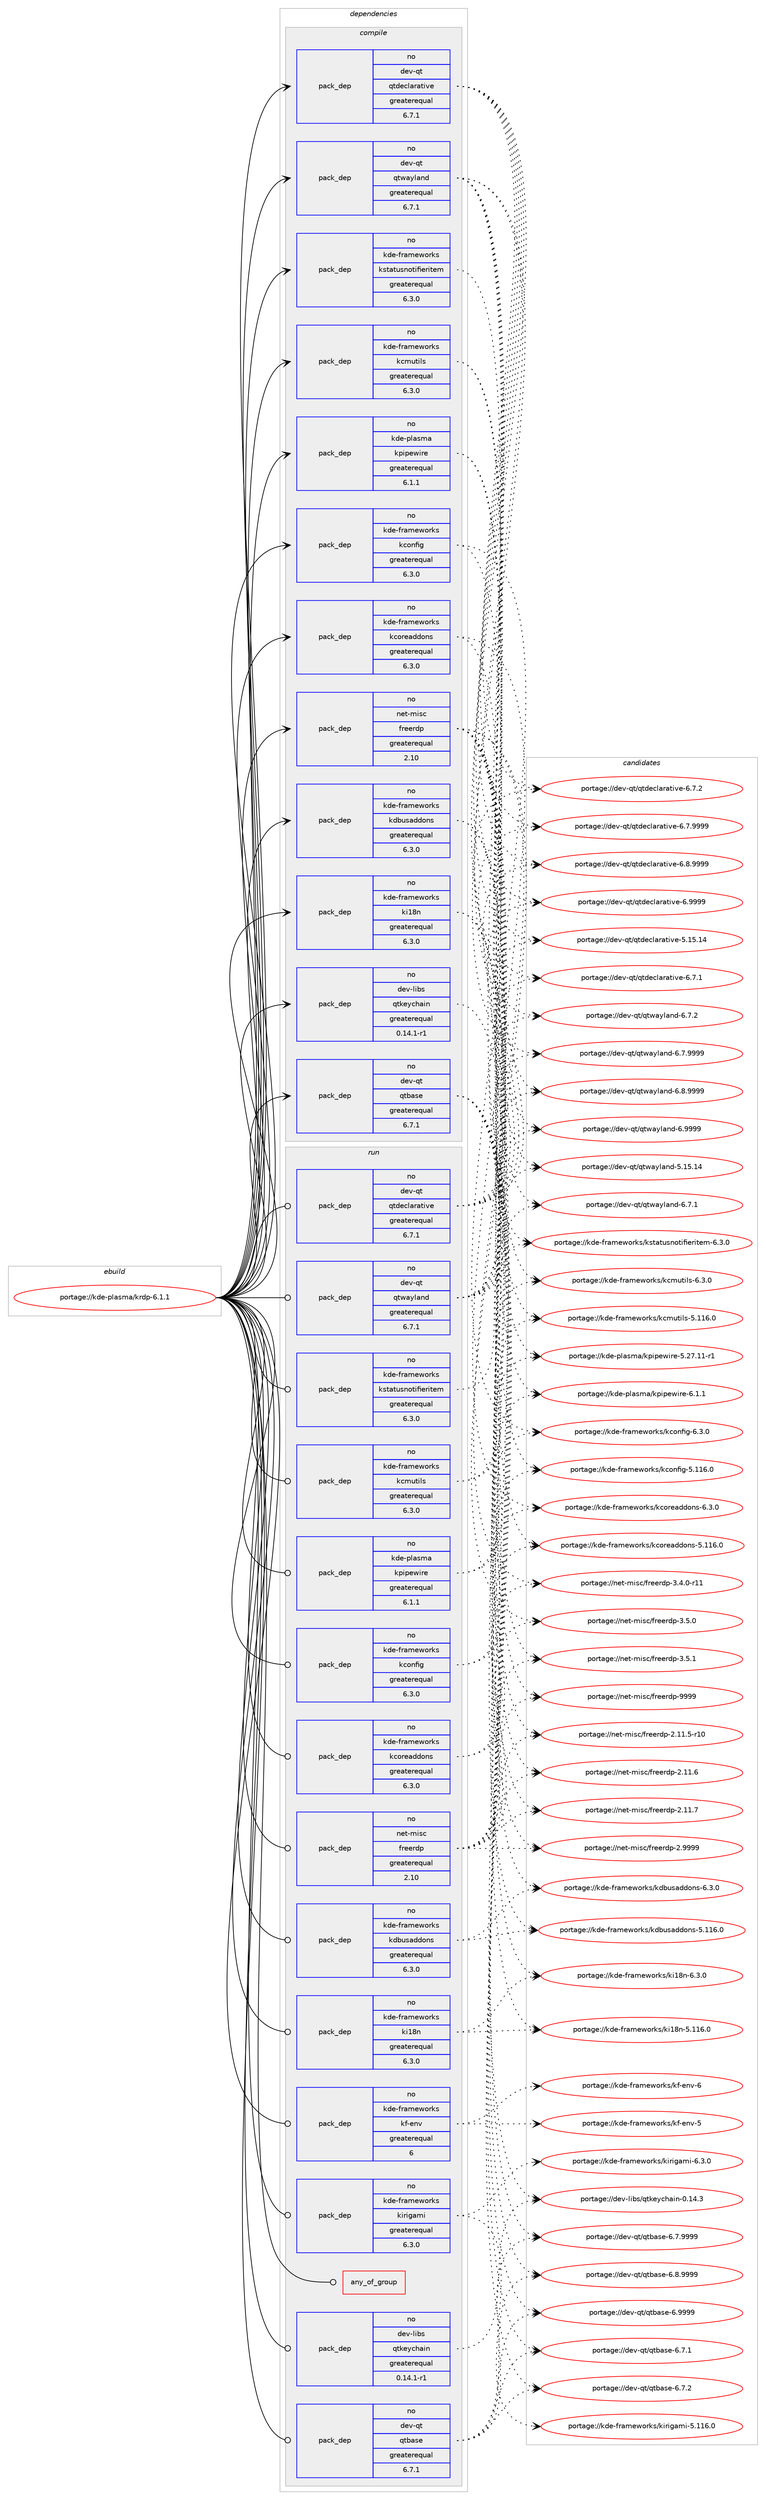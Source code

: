 digraph prolog {

# *************
# Graph options
# *************

newrank=true;
concentrate=true;
compound=true;
graph [rankdir=LR,fontname=Helvetica,fontsize=10,ranksep=1.5];#, ranksep=2.5, nodesep=0.2];
edge  [arrowhead=vee];
node  [fontname=Helvetica,fontsize=10];

# **********
# The ebuild
# **********

subgraph cluster_leftcol {
color=gray;
rank=same;
label=<<i>ebuild</i>>;
id [label="portage://kde-plasma/krdp-6.1.1", color=red, width=4, href="../kde-plasma/krdp-6.1.1.svg"];
}

# ****************
# The dependencies
# ****************

subgraph cluster_midcol {
color=gray;
label=<<i>dependencies</i>>;
subgraph cluster_compile {
fillcolor="#eeeeee";
style=filled;
label=<<i>compile</i>>;
# *** BEGIN UNKNOWN DEPENDENCY TYPE (TODO) ***
# id -> package_dependency(portage://kde-plasma/krdp-6.1.1,install,no,dev-libs,plasma-wayland-protocols,none,[,,],[],[])
# *** END UNKNOWN DEPENDENCY TYPE (TODO) ***

subgraph pack71399 {
dependency140412 [label=<<TABLE BORDER="0" CELLBORDER="1" CELLSPACING="0" CELLPADDING="4" WIDTH="220"><TR><TD ROWSPAN="6" CELLPADDING="30">pack_dep</TD></TR><TR><TD WIDTH="110">no</TD></TR><TR><TD>dev-libs</TD></TR><TR><TD>qtkeychain</TD></TR><TR><TD>greaterequal</TD></TR><TR><TD>0.14.1-r1</TD></TR></TABLE>>, shape=none, color=blue];
}
id:e -> dependency140412:w [weight=20,style="solid",arrowhead="vee"];
subgraph pack71400 {
dependency140413 [label=<<TABLE BORDER="0" CELLBORDER="1" CELLSPACING="0" CELLPADDING="4" WIDTH="220"><TR><TD ROWSPAN="6" CELLPADDING="30">pack_dep</TD></TR><TR><TD WIDTH="110">no</TD></TR><TR><TD>dev-qt</TD></TR><TR><TD>qtbase</TD></TR><TR><TD>greaterequal</TD></TR><TR><TD>6.7.1</TD></TR></TABLE>>, shape=none, color=blue];
}
id:e -> dependency140413:w [weight=20,style="solid",arrowhead="vee"];
# *** BEGIN UNKNOWN DEPENDENCY TYPE (TODO) ***
# id -> package_dependency(portage://kde-plasma/krdp-6.1.1,install,no,dev-qt,qtbase,none,[,,],[slot(6)],[])
# *** END UNKNOWN DEPENDENCY TYPE (TODO) ***

subgraph pack71401 {
dependency140414 [label=<<TABLE BORDER="0" CELLBORDER="1" CELLSPACING="0" CELLPADDING="4" WIDTH="220"><TR><TD ROWSPAN="6" CELLPADDING="30">pack_dep</TD></TR><TR><TD WIDTH="110">no</TD></TR><TR><TD>dev-qt</TD></TR><TR><TD>qtdeclarative</TD></TR><TR><TD>greaterequal</TD></TR><TR><TD>6.7.1</TD></TR></TABLE>>, shape=none, color=blue];
}
id:e -> dependency140414:w [weight=20,style="solid",arrowhead="vee"];
subgraph pack71402 {
dependency140415 [label=<<TABLE BORDER="0" CELLBORDER="1" CELLSPACING="0" CELLPADDING="4" WIDTH="220"><TR><TD ROWSPAN="6" CELLPADDING="30">pack_dep</TD></TR><TR><TD WIDTH="110">no</TD></TR><TR><TD>dev-qt</TD></TR><TR><TD>qtwayland</TD></TR><TR><TD>greaterequal</TD></TR><TR><TD>6.7.1</TD></TR></TABLE>>, shape=none, color=blue];
}
id:e -> dependency140415:w [weight=20,style="solid",arrowhead="vee"];
subgraph pack71403 {
dependency140416 [label=<<TABLE BORDER="0" CELLBORDER="1" CELLSPACING="0" CELLPADDING="4" WIDTH="220"><TR><TD ROWSPAN="6" CELLPADDING="30">pack_dep</TD></TR><TR><TD WIDTH="110">no</TD></TR><TR><TD>kde-frameworks</TD></TR><TR><TD>kcmutils</TD></TR><TR><TD>greaterequal</TD></TR><TR><TD>6.3.0</TD></TR></TABLE>>, shape=none, color=blue];
}
id:e -> dependency140416:w [weight=20,style="solid",arrowhead="vee"];
subgraph pack71404 {
dependency140417 [label=<<TABLE BORDER="0" CELLBORDER="1" CELLSPACING="0" CELLPADDING="4" WIDTH="220"><TR><TD ROWSPAN="6" CELLPADDING="30">pack_dep</TD></TR><TR><TD WIDTH="110">no</TD></TR><TR><TD>kde-frameworks</TD></TR><TR><TD>kconfig</TD></TR><TR><TD>greaterequal</TD></TR><TR><TD>6.3.0</TD></TR></TABLE>>, shape=none, color=blue];
}
id:e -> dependency140417:w [weight=20,style="solid",arrowhead="vee"];
subgraph pack71405 {
dependency140418 [label=<<TABLE BORDER="0" CELLBORDER="1" CELLSPACING="0" CELLPADDING="4" WIDTH="220"><TR><TD ROWSPAN="6" CELLPADDING="30">pack_dep</TD></TR><TR><TD WIDTH="110">no</TD></TR><TR><TD>kde-frameworks</TD></TR><TR><TD>kcoreaddons</TD></TR><TR><TD>greaterequal</TD></TR><TR><TD>6.3.0</TD></TR></TABLE>>, shape=none, color=blue];
}
id:e -> dependency140418:w [weight=20,style="solid",arrowhead="vee"];
subgraph pack71406 {
dependency140419 [label=<<TABLE BORDER="0" CELLBORDER="1" CELLSPACING="0" CELLPADDING="4" WIDTH="220"><TR><TD ROWSPAN="6" CELLPADDING="30">pack_dep</TD></TR><TR><TD WIDTH="110">no</TD></TR><TR><TD>kde-frameworks</TD></TR><TR><TD>kdbusaddons</TD></TR><TR><TD>greaterequal</TD></TR><TR><TD>6.3.0</TD></TR></TABLE>>, shape=none, color=blue];
}
id:e -> dependency140419:w [weight=20,style="solid",arrowhead="vee"];
subgraph pack71407 {
dependency140420 [label=<<TABLE BORDER="0" CELLBORDER="1" CELLSPACING="0" CELLPADDING="4" WIDTH="220"><TR><TD ROWSPAN="6" CELLPADDING="30">pack_dep</TD></TR><TR><TD WIDTH="110">no</TD></TR><TR><TD>kde-frameworks</TD></TR><TR><TD>ki18n</TD></TR><TR><TD>greaterequal</TD></TR><TR><TD>6.3.0</TD></TR></TABLE>>, shape=none, color=blue];
}
id:e -> dependency140420:w [weight=20,style="solid",arrowhead="vee"];
subgraph pack71408 {
dependency140421 [label=<<TABLE BORDER="0" CELLBORDER="1" CELLSPACING="0" CELLPADDING="4" WIDTH="220"><TR><TD ROWSPAN="6" CELLPADDING="30">pack_dep</TD></TR><TR><TD WIDTH="110">no</TD></TR><TR><TD>kde-frameworks</TD></TR><TR><TD>kstatusnotifieritem</TD></TR><TR><TD>greaterequal</TD></TR><TR><TD>6.3.0</TD></TR></TABLE>>, shape=none, color=blue];
}
id:e -> dependency140421:w [weight=20,style="solid",arrowhead="vee"];
subgraph pack71409 {
dependency140422 [label=<<TABLE BORDER="0" CELLBORDER="1" CELLSPACING="0" CELLPADDING="4" WIDTH="220"><TR><TD ROWSPAN="6" CELLPADDING="30">pack_dep</TD></TR><TR><TD WIDTH="110">no</TD></TR><TR><TD>kde-plasma</TD></TR><TR><TD>kpipewire</TD></TR><TR><TD>greaterequal</TD></TR><TR><TD>6.1.1</TD></TR></TABLE>>, shape=none, color=blue];
}
id:e -> dependency140422:w [weight=20,style="solid",arrowhead="vee"];
subgraph pack71410 {
dependency140423 [label=<<TABLE BORDER="0" CELLBORDER="1" CELLSPACING="0" CELLPADDING="4" WIDTH="220"><TR><TD ROWSPAN="6" CELLPADDING="30">pack_dep</TD></TR><TR><TD WIDTH="110">no</TD></TR><TR><TD>net-misc</TD></TR><TR><TD>freerdp</TD></TR><TR><TD>greaterequal</TD></TR><TR><TD>2.10</TD></TR></TABLE>>, shape=none, color=blue];
}
id:e -> dependency140423:w [weight=20,style="solid",arrowhead="vee"];
# *** BEGIN UNKNOWN DEPENDENCY TYPE (TODO) ***
# id -> package_dependency(portage://kde-plasma/krdp-6.1.1,install,no,x11-libs,libxkbcommon,none,[,,],[],[])
# *** END UNKNOWN DEPENDENCY TYPE (TODO) ***

}
subgraph cluster_compileandrun {
fillcolor="#eeeeee";
style=filled;
label=<<i>compile and run</i>>;
}
subgraph cluster_run {
fillcolor="#eeeeee";
style=filled;
label=<<i>run</i>>;
subgraph any1924 {
dependency140424 [label=<<TABLE BORDER="0" CELLBORDER="1" CELLSPACING="0" CELLPADDING="4"><TR><TD CELLPADDING="10">any_of_group</TD></TR></TABLE>>, shape=none, color=red];# *** BEGIN UNKNOWN DEPENDENCY TYPE (TODO) ***
# dependency140424 -> package_dependency(portage://kde-plasma/krdp-6.1.1,run,no,kde-frameworks,breeze-icons,none,[,,],any_different_slot,[])
# *** END UNKNOWN DEPENDENCY TYPE (TODO) ***

# *** BEGIN UNKNOWN DEPENDENCY TYPE (TODO) ***
# dependency140424 -> package_dependency(portage://kde-plasma/krdp-6.1.1,run,no,kde-frameworks,oxygen-icons,none,[,,],any_different_slot,[])
# *** END UNKNOWN DEPENDENCY TYPE (TODO) ***

}
id:e -> dependency140424:w [weight=20,style="solid",arrowhead="odot"];
subgraph pack71411 {
dependency140425 [label=<<TABLE BORDER="0" CELLBORDER="1" CELLSPACING="0" CELLPADDING="4" WIDTH="220"><TR><TD ROWSPAN="6" CELLPADDING="30">pack_dep</TD></TR><TR><TD WIDTH="110">no</TD></TR><TR><TD>dev-libs</TD></TR><TR><TD>qtkeychain</TD></TR><TR><TD>greaterequal</TD></TR><TR><TD>0.14.1-r1</TD></TR></TABLE>>, shape=none, color=blue];
}
id:e -> dependency140425:w [weight=20,style="solid",arrowhead="odot"];
subgraph pack71412 {
dependency140426 [label=<<TABLE BORDER="0" CELLBORDER="1" CELLSPACING="0" CELLPADDING="4" WIDTH="220"><TR><TD ROWSPAN="6" CELLPADDING="30">pack_dep</TD></TR><TR><TD WIDTH="110">no</TD></TR><TR><TD>dev-qt</TD></TR><TR><TD>qtbase</TD></TR><TR><TD>greaterequal</TD></TR><TR><TD>6.7.1</TD></TR></TABLE>>, shape=none, color=blue];
}
id:e -> dependency140426:w [weight=20,style="solid",arrowhead="odot"];
# *** BEGIN UNKNOWN DEPENDENCY TYPE (TODO) ***
# id -> package_dependency(portage://kde-plasma/krdp-6.1.1,run,no,dev-qt,qtbase,none,[,,],[slot(6)],[])
# *** END UNKNOWN DEPENDENCY TYPE (TODO) ***

subgraph pack71413 {
dependency140427 [label=<<TABLE BORDER="0" CELLBORDER="1" CELLSPACING="0" CELLPADDING="4" WIDTH="220"><TR><TD ROWSPAN="6" CELLPADDING="30">pack_dep</TD></TR><TR><TD WIDTH="110">no</TD></TR><TR><TD>dev-qt</TD></TR><TR><TD>qtdeclarative</TD></TR><TR><TD>greaterequal</TD></TR><TR><TD>6.7.1</TD></TR></TABLE>>, shape=none, color=blue];
}
id:e -> dependency140427:w [weight=20,style="solid",arrowhead="odot"];
subgraph pack71414 {
dependency140428 [label=<<TABLE BORDER="0" CELLBORDER="1" CELLSPACING="0" CELLPADDING="4" WIDTH="220"><TR><TD ROWSPAN="6" CELLPADDING="30">pack_dep</TD></TR><TR><TD WIDTH="110">no</TD></TR><TR><TD>dev-qt</TD></TR><TR><TD>qtwayland</TD></TR><TR><TD>greaterequal</TD></TR><TR><TD>6.7.1</TD></TR></TABLE>>, shape=none, color=blue];
}
id:e -> dependency140428:w [weight=20,style="solid",arrowhead="odot"];
subgraph pack71415 {
dependency140429 [label=<<TABLE BORDER="0" CELLBORDER="1" CELLSPACING="0" CELLPADDING="4" WIDTH="220"><TR><TD ROWSPAN="6" CELLPADDING="30">pack_dep</TD></TR><TR><TD WIDTH="110">no</TD></TR><TR><TD>kde-frameworks</TD></TR><TR><TD>kcmutils</TD></TR><TR><TD>greaterequal</TD></TR><TR><TD>6.3.0</TD></TR></TABLE>>, shape=none, color=blue];
}
id:e -> dependency140429:w [weight=20,style="solid",arrowhead="odot"];
subgraph pack71416 {
dependency140430 [label=<<TABLE BORDER="0" CELLBORDER="1" CELLSPACING="0" CELLPADDING="4" WIDTH="220"><TR><TD ROWSPAN="6" CELLPADDING="30">pack_dep</TD></TR><TR><TD WIDTH="110">no</TD></TR><TR><TD>kde-frameworks</TD></TR><TR><TD>kconfig</TD></TR><TR><TD>greaterequal</TD></TR><TR><TD>6.3.0</TD></TR></TABLE>>, shape=none, color=blue];
}
id:e -> dependency140430:w [weight=20,style="solid",arrowhead="odot"];
subgraph pack71417 {
dependency140431 [label=<<TABLE BORDER="0" CELLBORDER="1" CELLSPACING="0" CELLPADDING="4" WIDTH="220"><TR><TD ROWSPAN="6" CELLPADDING="30">pack_dep</TD></TR><TR><TD WIDTH="110">no</TD></TR><TR><TD>kde-frameworks</TD></TR><TR><TD>kcoreaddons</TD></TR><TR><TD>greaterequal</TD></TR><TR><TD>6.3.0</TD></TR></TABLE>>, shape=none, color=blue];
}
id:e -> dependency140431:w [weight=20,style="solid",arrowhead="odot"];
subgraph pack71418 {
dependency140432 [label=<<TABLE BORDER="0" CELLBORDER="1" CELLSPACING="0" CELLPADDING="4" WIDTH="220"><TR><TD ROWSPAN="6" CELLPADDING="30">pack_dep</TD></TR><TR><TD WIDTH="110">no</TD></TR><TR><TD>kde-frameworks</TD></TR><TR><TD>kdbusaddons</TD></TR><TR><TD>greaterequal</TD></TR><TR><TD>6.3.0</TD></TR></TABLE>>, shape=none, color=blue];
}
id:e -> dependency140432:w [weight=20,style="solid",arrowhead="odot"];
subgraph pack71419 {
dependency140433 [label=<<TABLE BORDER="0" CELLBORDER="1" CELLSPACING="0" CELLPADDING="4" WIDTH="220"><TR><TD ROWSPAN="6" CELLPADDING="30">pack_dep</TD></TR><TR><TD WIDTH="110">no</TD></TR><TR><TD>kde-frameworks</TD></TR><TR><TD>kf-env</TD></TR><TR><TD>greaterequal</TD></TR><TR><TD>6</TD></TR></TABLE>>, shape=none, color=blue];
}
id:e -> dependency140433:w [weight=20,style="solid",arrowhead="odot"];
subgraph pack71420 {
dependency140434 [label=<<TABLE BORDER="0" CELLBORDER="1" CELLSPACING="0" CELLPADDING="4" WIDTH="220"><TR><TD ROWSPAN="6" CELLPADDING="30">pack_dep</TD></TR><TR><TD WIDTH="110">no</TD></TR><TR><TD>kde-frameworks</TD></TR><TR><TD>ki18n</TD></TR><TR><TD>greaterequal</TD></TR><TR><TD>6.3.0</TD></TR></TABLE>>, shape=none, color=blue];
}
id:e -> dependency140434:w [weight=20,style="solid",arrowhead="odot"];
subgraph pack71421 {
dependency140435 [label=<<TABLE BORDER="0" CELLBORDER="1" CELLSPACING="0" CELLPADDING="4" WIDTH="220"><TR><TD ROWSPAN="6" CELLPADDING="30">pack_dep</TD></TR><TR><TD WIDTH="110">no</TD></TR><TR><TD>kde-frameworks</TD></TR><TR><TD>kirigami</TD></TR><TR><TD>greaterequal</TD></TR><TR><TD>6.3.0</TD></TR></TABLE>>, shape=none, color=blue];
}
id:e -> dependency140435:w [weight=20,style="solid",arrowhead="odot"];
subgraph pack71422 {
dependency140436 [label=<<TABLE BORDER="0" CELLBORDER="1" CELLSPACING="0" CELLPADDING="4" WIDTH="220"><TR><TD ROWSPAN="6" CELLPADDING="30">pack_dep</TD></TR><TR><TD WIDTH="110">no</TD></TR><TR><TD>kde-frameworks</TD></TR><TR><TD>kstatusnotifieritem</TD></TR><TR><TD>greaterequal</TD></TR><TR><TD>6.3.0</TD></TR></TABLE>>, shape=none, color=blue];
}
id:e -> dependency140436:w [weight=20,style="solid",arrowhead="odot"];
subgraph pack71423 {
dependency140437 [label=<<TABLE BORDER="0" CELLBORDER="1" CELLSPACING="0" CELLPADDING="4" WIDTH="220"><TR><TD ROWSPAN="6" CELLPADDING="30">pack_dep</TD></TR><TR><TD WIDTH="110">no</TD></TR><TR><TD>kde-plasma</TD></TR><TR><TD>kpipewire</TD></TR><TR><TD>greaterequal</TD></TR><TR><TD>6.1.1</TD></TR></TABLE>>, shape=none, color=blue];
}
id:e -> dependency140437:w [weight=20,style="solid",arrowhead="odot"];
subgraph pack71424 {
dependency140438 [label=<<TABLE BORDER="0" CELLBORDER="1" CELLSPACING="0" CELLPADDING="4" WIDTH="220"><TR><TD ROWSPAN="6" CELLPADDING="30">pack_dep</TD></TR><TR><TD WIDTH="110">no</TD></TR><TR><TD>net-misc</TD></TR><TR><TD>freerdp</TD></TR><TR><TD>greaterequal</TD></TR><TR><TD>2.10</TD></TR></TABLE>>, shape=none, color=blue];
}
id:e -> dependency140438:w [weight=20,style="solid",arrowhead="odot"];
# *** BEGIN UNKNOWN DEPENDENCY TYPE (TODO) ***
# id -> package_dependency(portage://kde-plasma/krdp-6.1.1,run,no,x11-libs,libxkbcommon,none,[,,],[],[])
# *** END UNKNOWN DEPENDENCY TYPE (TODO) ***

# *** BEGIN UNKNOWN DEPENDENCY TYPE (TODO) ***
# id -> package_dependency(portage://kde-plasma/krdp-6.1.1,run,weak,kde-plasma,krdp,none,[,,],[slot(5)],[])
# *** END UNKNOWN DEPENDENCY TYPE (TODO) ***

}
}

# **************
# The candidates
# **************

subgraph cluster_choices {
rank=same;
color=gray;
label=<<i>candidates</i>>;

subgraph choice71399 {
color=black;
nodesep=1;
choice100101118451081059811547113116107101121991049710511045484649524651 [label="portage://dev-libs/qtkeychain-0.14.3", color=red, width=4,href="../dev-libs/qtkeychain-0.14.3.svg"];
dependency140412:e -> choice100101118451081059811547113116107101121991049710511045484649524651:w [style=dotted,weight="100"];
}
subgraph choice71400 {
color=black;
nodesep=1;
choice10010111845113116471131169897115101455446554649 [label="portage://dev-qt/qtbase-6.7.1", color=red, width=4,href="../dev-qt/qtbase-6.7.1.svg"];
choice10010111845113116471131169897115101455446554650 [label="portage://dev-qt/qtbase-6.7.2", color=red, width=4,href="../dev-qt/qtbase-6.7.2.svg"];
choice10010111845113116471131169897115101455446554657575757 [label="portage://dev-qt/qtbase-6.7.9999", color=red, width=4,href="../dev-qt/qtbase-6.7.9999.svg"];
choice10010111845113116471131169897115101455446564657575757 [label="portage://dev-qt/qtbase-6.8.9999", color=red, width=4,href="../dev-qt/qtbase-6.8.9999.svg"];
choice1001011184511311647113116989711510145544657575757 [label="portage://dev-qt/qtbase-6.9999", color=red, width=4,href="../dev-qt/qtbase-6.9999.svg"];
dependency140413:e -> choice10010111845113116471131169897115101455446554649:w [style=dotted,weight="100"];
dependency140413:e -> choice10010111845113116471131169897115101455446554650:w [style=dotted,weight="100"];
dependency140413:e -> choice10010111845113116471131169897115101455446554657575757:w [style=dotted,weight="100"];
dependency140413:e -> choice10010111845113116471131169897115101455446564657575757:w [style=dotted,weight="100"];
dependency140413:e -> choice1001011184511311647113116989711510145544657575757:w [style=dotted,weight="100"];
}
subgraph choice71401 {
color=black;
nodesep=1;
choice10010111845113116471131161001019910897114971161051181014553464953464952 [label="portage://dev-qt/qtdeclarative-5.15.14", color=red, width=4,href="../dev-qt/qtdeclarative-5.15.14.svg"];
choice1001011184511311647113116100101991089711497116105118101455446554649 [label="portage://dev-qt/qtdeclarative-6.7.1", color=red, width=4,href="../dev-qt/qtdeclarative-6.7.1.svg"];
choice1001011184511311647113116100101991089711497116105118101455446554650 [label="portage://dev-qt/qtdeclarative-6.7.2", color=red, width=4,href="../dev-qt/qtdeclarative-6.7.2.svg"];
choice1001011184511311647113116100101991089711497116105118101455446554657575757 [label="portage://dev-qt/qtdeclarative-6.7.9999", color=red, width=4,href="../dev-qt/qtdeclarative-6.7.9999.svg"];
choice1001011184511311647113116100101991089711497116105118101455446564657575757 [label="portage://dev-qt/qtdeclarative-6.8.9999", color=red, width=4,href="../dev-qt/qtdeclarative-6.8.9999.svg"];
choice100101118451131164711311610010199108971149711610511810145544657575757 [label="portage://dev-qt/qtdeclarative-6.9999", color=red, width=4,href="../dev-qt/qtdeclarative-6.9999.svg"];
dependency140414:e -> choice10010111845113116471131161001019910897114971161051181014553464953464952:w [style=dotted,weight="100"];
dependency140414:e -> choice1001011184511311647113116100101991089711497116105118101455446554649:w [style=dotted,weight="100"];
dependency140414:e -> choice1001011184511311647113116100101991089711497116105118101455446554650:w [style=dotted,weight="100"];
dependency140414:e -> choice1001011184511311647113116100101991089711497116105118101455446554657575757:w [style=dotted,weight="100"];
dependency140414:e -> choice1001011184511311647113116100101991089711497116105118101455446564657575757:w [style=dotted,weight="100"];
dependency140414:e -> choice100101118451131164711311610010199108971149711610511810145544657575757:w [style=dotted,weight="100"];
}
subgraph choice71402 {
color=black;
nodesep=1;
choice100101118451131164711311611997121108971101004553464953464952 [label="portage://dev-qt/qtwayland-5.15.14", color=red, width=4,href="../dev-qt/qtwayland-5.15.14.svg"];
choice10010111845113116471131161199712110897110100455446554649 [label="portage://dev-qt/qtwayland-6.7.1", color=red, width=4,href="../dev-qt/qtwayland-6.7.1.svg"];
choice10010111845113116471131161199712110897110100455446554650 [label="portage://dev-qt/qtwayland-6.7.2", color=red, width=4,href="../dev-qt/qtwayland-6.7.2.svg"];
choice10010111845113116471131161199712110897110100455446554657575757 [label="portage://dev-qt/qtwayland-6.7.9999", color=red, width=4,href="../dev-qt/qtwayland-6.7.9999.svg"];
choice10010111845113116471131161199712110897110100455446564657575757 [label="portage://dev-qt/qtwayland-6.8.9999", color=red, width=4,href="../dev-qt/qtwayland-6.8.9999.svg"];
choice1001011184511311647113116119971211089711010045544657575757 [label="portage://dev-qt/qtwayland-6.9999", color=red, width=4,href="../dev-qt/qtwayland-6.9999.svg"];
dependency140415:e -> choice100101118451131164711311611997121108971101004553464953464952:w [style=dotted,weight="100"];
dependency140415:e -> choice10010111845113116471131161199712110897110100455446554649:w [style=dotted,weight="100"];
dependency140415:e -> choice10010111845113116471131161199712110897110100455446554650:w [style=dotted,weight="100"];
dependency140415:e -> choice10010111845113116471131161199712110897110100455446554657575757:w [style=dotted,weight="100"];
dependency140415:e -> choice10010111845113116471131161199712110897110100455446564657575757:w [style=dotted,weight="100"];
dependency140415:e -> choice1001011184511311647113116119971211089711010045544657575757:w [style=dotted,weight="100"];
}
subgraph choice71403 {
color=black;
nodesep=1;
choice107100101451021149710910111911111410711547107991091171161051081154553464949544648 [label="portage://kde-frameworks/kcmutils-5.116.0", color=red, width=4,href="../kde-frameworks/kcmutils-5.116.0.svg"];
choice10710010145102114971091011191111141071154710799109117116105108115455446514648 [label="portage://kde-frameworks/kcmutils-6.3.0", color=red, width=4,href="../kde-frameworks/kcmutils-6.3.0.svg"];
dependency140416:e -> choice107100101451021149710910111911111410711547107991091171161051081154553464949544648:w [style=dotted,weight="100"];
dependency140416:e -> choice10710010145102114971091011191111141071154710799109117116105108115455446514648:w [style=dotted,weight="100"];
}
subgraph choice71404 {
color=black;
nodesep=1;
choice107100101451021149710910111911111410711547107991111101021051034553464949544648 [label="portage://kde-frameworks/kconfig-5.116.0", color=red, width=4,href="../kde-frameworks/kconfig-5.116.0.svg"];
choice10710010145102114971091011191111141071154710799111110102105103455446514648 [label="portage://kde-frameworks/kconfig-6.3.0", color=red, width=4,href="../kde-frameworks/kconfig-6.3.0.svg"];
dependency140417:e -> choice107100101451021149710910111911111410711547107991111101021051034553464949544648:w [style=dotted,weight="100"];
dependency140417:e -> choice10710010145102114971091011191111141071154710799111110102105103455446514648:w [style=dotted,weight="100"];
}
subgraph choice71405 {
color=black;
nodesep=1;
choice10710010145102114971091011191111141071154710799111114101971001001111101154553464949544648 [label="portage://kde-frameworks/kcoreaddons-5.116.0", color=red, width=4,href="../kde-frameworks/kcoreaddons-5.116.0.svg"];
choice1071001014510211497109101119111114107115471079911111410197100100111110115455446514648 [label="portage://kde-frameworks/kcoreaddons-6.3.0", color=red, width=4,href="../kde-frameworks/kcoreaddons-6.3.0.svg"];
dependency140418:e -> choice10710010145102114971091011191111141071154710799111114101971001001111101154553464949544648:w [style=dotted,weight="100"];
dependency140418:e -> choice1071001014510211497109101119111114107115471079911111410197100100111110115455446514648:w [style=dotted,weight="100"];
}
subgraph choice71406 {
color=black;
nodesep=1;
choice10710010145102114971091011191111141071154710710098117115971001001111101154553464949544648 [label="portage://kde-frameworks/kdbusaddons-5.116.0", color=red, width=4,href="../kde-frameworks/kdbusaddons-5.116.0.svg"];
choice1071001014510211497109101119111114107115471071009811711597100100111110115455446514648 [label="portage://kde-frameworks/kdbusaddons-6.3.0", color=red, width=4,href="../kde-frameworks/kdbusaddons-6.3.0.svg"];
dependency140419:e -> choice10710010145102114971091011191111141071154710710098117115971001001111101154553464949544648:w [style=dotted,weight="100"];
dependency140419:e -> choice1071001014510211497109101119111114107115471071009811711597100100111110115455446514648:w [style=dotted,weight="100"];
}
subgraph choice71407 {
color=black;
nodesep=1;
choice10710010145102114971091011191111141071154710710549561104553464949544648 [label="portage://kde-frameworks/ki18n-5.116.0", color=red, width=4,href="../kde-frameworks/ki18n-5.116.0.svg"];
choice1071001014510211497109101119111114107115471071054956110455446514648 [label="portage://kde-frameworks/ki18n-6.3.0", color=red, width=4,href="../kde-frameworks/ki18n-6.3.0.svg"];
dependency140420:e -> choice10710010145102114971091011191111141071154710710549561104553464949544648:w [style=dotted,weight="100"];
dependency140420:e -> choice1071001014510211497109101119111114107115471071054956110455446514648:w [style=dotted,weight="100"];
}
subgraph choice71408 {
color=black;
nodesep=1;
choice10710010145102114971091011191111141071154710711511697116117115110111116105102105101114105116101109455446514648 [label="portage://kde-frameworks/kstatusnotifieritem-6.3.0", color=red, width=4,href="../kde-frameworks/kstatusnotifieritem-6.3.0.svg"];
dependency140421:e -> choice10710010145102114971091011191111141071154710711511697116117115110111116105102105101114105116101109455446514648:w [style=dotted,weight="100"];
}
subgraph choice71409 {
color=black;
nodesep=1;
choice1071001014511210897115109974710711210511210111910511410145534650554649494511449 [label="portage://kde-plasma/kpipewire-5.27.11-r1", color=red, width=4,href="../kde-plasma/kpipewire-5.27.11-r1.svg"];
choice10710010145112108971151099747107112105112101119105114101455446494649 [label="portage://kde-plasma/kpipewire-6.1.1", color=red, width=4,href="../kde-plasma/kpipewire-6.1.1.svg"];
dependency140422:e -> choice1071001014511210897115109974710711210511210111910511410145534650554649494511449:w [style=dotted,weight="100"];
dependency140422:e -> choice10710010145112108971151099747107112105112101119105114101455446494649:w [style=dotted,weight="100"];
}
subgraph choice71410 {
color=black;
nodesep=1;
choice11010111645109105115994710211410110111410011245504649494653451144948 [label="portage://net-misc/freerdp-2.11.5-r10", color=red, width=4,href="../net-misc/freerdp-2.11.5-r10.svg"];
choice11010111645109105115994710211410110111410011245504649494654 [label="portage://net-misc/freerdp-2.11.6", color=red, width=4,href="../net-misc/freerdp-2.11.6.svg"];
choice11010111645109105115994710211410110111410011245504649494655 [label="portage://net-misc/freerdp-2.11.7", color=red, width=4,href="../net-misc/freerdp-2.11.7.svg"];
choice11010111645109105115994710211410110111410011245504657575757 [label="portage://net-misc/freerdp-2.9999", color=red, width=4,href="../net-misc/freerdp-2.9999.svg"];
choice110101116451091051159947102114101101114100112455146524648451144949 [label="portage://net-misc/freerdp-3.4.0-r11", color=red, width=4,href="../net-misc/freerdp-3.4.0-r11.svg"];
choice110101116451091051159947102114101101114100112455146534648 [label="portage://net-misc/freerdp-3.5.0", color=red, width=4,href="../net-misc/freerdp-3.5.0.svg"];
choice110101116451091051159947102114101101114100112455146534649 [label="portage://net-misc/freerdp-3.5.1", color=red, width=4,href="../net-misc/freerdp-3.5.1.svg"];
choice1101011164510910511599471021141011011141001124557575757 [label="portage://net-misc/freerdp-9999", color=red, width=4,href="../net-misc/freerdp-9999.svg"];
dependency140423:e -> choice11010111645109105115994710211410110111410011245504649494653451144948:w [style=dotted,weight="100"];
dependency140423:e -> choice11010111645109105115994710211410110111410011245504649494654:w [style=dotted,weight="100"];
dependency140423:e -> choice11010111645109105115994710211410110111410011245504649494655:w [style=dotted,weight="100"];
dependency140423:e -> choice11010111645109105115994710211410110111410011245504657575757:w [style=dotted,weight="100"];
dependency140423:e -> choice110101116451091051159947102114101101114100112455146524648451144949:w [style=dotted,weight="100"];
dependency140423:e -> choice110101116451091051159947102114101101114100112455146534648:w [style=dotted,weight="100"];
dependency140423:e -> choice110101116451091051159947102114101101114100112455146534649:w [style=dotted,weight="100"];
dependency140423:e -> choice1101011164510910511599471021141011011141001124557575757:w [style=dotted,weight="100"];
}
subgraph choice71411 {
color=black;
nodesep=1;
choice100101118451081059811547113116107101121991049710511045484649524651 [label="portage://dev-libs/qtkeychain-0.14.3", color=red, width=4,href="../dev-libs/qtkeychain-0.14.3.svg"];
dependency140425:e -> choice100101118451081059811547113116107101121991049710511045484649524651:w [style=dotted,weight="100"];
}
subgraph choice71412 {
color=black;
nodesep=1;
choice10010111845113116471131169897115101455446554649 [label="portage://dev-qt/qtbase-6.7.1", color=red, width=4,href="../dev-qt/qtbase-6.7.1.svg"];
choice10010111845113116471131169897115101455446554650 [label="portage://dev-qt/qtbase-6.7.2", color=red, width=4,href="../dev-qt/qtbase-6.7.2.svg"];
choice10010111845113116471131169897115101455446554657575757 [label="portage://dev-qt/qtbase-6.7.9999", color=red, width=4,href="../dev-qt/qtbase-6.7.9999.svg"];
choice10010111845113116471131169897115101455446564657575757 [label="portage://dev-qt/qtbase-6.8.9999", color=red, width=4,href="../dev-qt/qtbase-6.8.9999.svg"];
choice1001011184511311647113116989711510145544657575757 [label="portage://dev-qt/qtbase-6.9999", color=red, width=4,href="../dev-qt/qtbase-6.9999.svg"];
dependency140426:e -> choice10010111845113116471131169897115101455446554649:w [style=dotted,weight="100"];
dependency140426:e -> choice10010111845113116471131169897115101455446554650:w [style=dotted,weight="100"];
dependency140426:e -> choice10010111845113116471131169897115101455446554657575757:w [style=dotted,weight="100"];
dependency140426:e -> choice10010111845113116471131169897115101455446564657575757:w [style=dotted,weight="100"];
dependency140426:e -> choice1001011184511311647113116989711510145544657575757:w [style=dotted,weight="100"];
}
subgraph choice71413 {
color=black;
nodesep=1;
choice10010111845113116471131161001019910897114971161051181014553464953464952 [label="portage://dev-qt/qtdeclarative-5.15.14", color=red, width=4,href="../dev-qt/qtdeclarative-5.15.14.svg"];
choice1001011184511311647113116100101991089711497116105118101455446554649 [label="portage://dev-qt/qtdeclarative-6.7.1", color=red, width=4,href="../dev-qt/qtdeclarative-6.7.1.svg"];
choice1001011184511311647113116100101991089711497116105118101455446554650 [label="portage://dev-qt/qtdeclarative-6.7.2", color=red, width=4,href="../dev-qt/qtdeclarative-6.7.2.svg"];
choice1001011184511311647113116100101991089711497116105118101455446554657575757 [label="portage://dev-qt/qtdeclarative-6.7.9999", color=red, width=4,href="../dev-qt/qtdeclarative-6.7.9999.svg"];
choice1001011184511311647113116100101991089711497116105118101455446564657575757 [label="portage://dev-qt/qtdeclarative-6.8.9999", color=red, width=4,href="../dev-qt/qtdeclarative-6.8.9999.svg"];
choice100101118451131164711311610010199108971149711610511810145544657575757 [label="portage://dev-qt/qtdeclarative-6.9999", color=red, width=4,href="../dev-qt/qtdeclarative-6.9999.svg"];
dependency140427:e -> choice10010111845113116471131161001019910897114971161051181014553464953464952:w [style=dotted,weight="100"];
dependency140427:e -> choice1001011184511311647113116100101991089711497116105118101455446554649:w [style=dotted,weight="100"];
dependency140427:e -> choice1001011184511311647113116100101991089711497116105118101455446554650:w [style=dotted,weight="100"];
dependency140427:e -> choice1001011184511311647113116100101991089711497116105118101455446554657575757:w [style=dotted,weight="100"];
dependency140427:e -> choice1001011184511311647113116100101991089711497116105118101455446564657575757:w [style=dotted,weight="100"];
dependency140427:e -> choice100101118451131164711311610010199108971149711610511810145544657575757:w [style=dotted,weight="100"];
}
subgraph choice71414 {
color=black;
nodesep=1;
choice100101118451131164711311611997121108971101004553464953464952 [label="portage://dev-qt/qtwayland-5.15.14", color=red, width=4,href="../dev-qt/qtwayland-5.15.14.svg"];
choice10010111845113116471131161199712110897110100455446554649 [label="portage://dev-qt/qtwayland-6.7.1", color=red, width=4,href="../dev-qt/qtwayland-6.7.1.svg"];
choice10010111845113116471131161199712110897110100455446554650 [label="portage://dev-qt/qtwayland-6.7.2", color=red, width=4,href="../dev-qt/qtwayland-6.7.2.svg"];
choice10010111845113116471131161199712110897110100455446554657575757 [label="portage://dev-qt/qtwayland-6.7.9999", color=red, width=4,href="../dev-qt/qtwayland-6.7.9999.svg"];
choice10010111845113116471131161199712110897110100455446564657575757 [label="portage://dev-qt/qtwayland-6.8.9999", color=red, width=4,href="../dev-qt/qtwayland-6.8.9999.svg"];
choice1001011184511311647113116119971211089711010045544657575757 [label="portage://dev-qt/qtwayland-6.9999", color=red, width=4,href="../dev-qt/qtwayland-6.9999.svg"];
dependency140428:e -> choice100101118451131164711311611997121108971101004553464953464952:w [style=dotted,weight="100"];
dependency140428:e -> choice10010111845113116471131161199712110897110100455446554649:w [style=dotted,weight="100"];
dependency140428:e -> choice10010111845113116471131161199712110897110100455446554650:w [style=dotted,weight="100"];
dependency140428:e -> choice10010111845113116471131161199712110897110100455446554657575757:w [style=dotted,weight="100"];
dependency140428:e -> choice10010111845113116471131161199712110897110100455446564657575757:w [style=dotted,weight="100"];
dependency140428:e -> choice1001011184511311647113116119971211089711010045544657575757:w [style=dotted,weight="100"];
}
subgraph choice71415 {
color=black;
nodesep=1;
choice107100101451021149710910111911111410711547107991091171161051081154553464949544648 [label="portage://kde-frameworks/kcmutils-5.116.0", color=red, width=4,href="../kde-frameworks/kcmutils-5.116.0.svg"];
choice10710010145102114971091011191111141071154710799109117116105108115455446514648 [label="portage://kde-frameworks/kcmutils-6.3.0", color=red, width=4,href="../kde-frameworks/kcmutils-6.3.0.svg"];
dependency140429:e -> choice107100101451021149710910111911111410711547107991091171161051081154553464949544648:w [style=dotted,weight="100"];
dependency140429:e -> choice10710010145102114971091011191111141071154710799109117116105108115455446514648:w [style=dotted,weight="100"];
}
subgraph choice71416 {
color=black;
nodesep=1;
choice107100101451021149710910111911111410711547107991111101021051034553464949544648 [label="portage://kde-frameworks/kconfig-5.116.0", color=red, width=4,href="../kde-frameworks/kconfig-5.116.0.svg"];
choice10710010145102114971091011191111141071154710799111110102105103455446514648 [label="portage://kde-frameworks/kconfig-6.3.0", color=red, width=4,href="../kde-frameworks/kconfig-6.3.0.svg"];
dependency140430:e -> choice107100101451021149710910111911111410711547107991111101021051034553464949544648:w [style=dotted,weight="100"];
dependency140430:e -> choice10710010145102114971091011191111141071154710799111110102105103455446514648:w [style=dotted,weight="100"];
}
subgraph choice71417 {
color=black;
nodesep=1;
choice10710010145102114971091011191111141071154710799111114101971001001111101154553464949544648 [label="portage://kde-frameworks/kcoreaddons-5.116.0", color=red, width=4,href="../kde-frameworks/kcoreaddons-5.116.0.svg"];
choice1071001014510211497109101119111114107115471079911111410197100100111110115455446514648 [label="portage://kde-frameworks/kcoreaddons-6.3.0", color=red, width=4,href="../kde-frameworks/kcoreaddons-6.3.0.svg"];
dependency140431:e -> choice10710010145102114971091011191111141071154710799111114101971001001111101154553464949544648:w [style=dotted,weight="100"];
dependency140431:e -> choice1071001014510211497109101119111114107115471079911111410197100100111110115455446514648:w [style=dotted,weight="100"];
}
subgraph choice71418 {
color=black;
nodesep=1;
choice10710010145102114971091011191111141071154710710098117115971001001111101154553464949544648 [label="portage://kde-frameworks/kdbusaddons-5.116.0", color=red, width=4,href="../kde-frameworks/kdbusaddons-5.116.0.svg"];
choice1071001014510211497109101119111114107115471071009811711597100100111110115455446514648 [label="portage://kde-frameworks/kdbusaddons-6.3.0", color=red, width=4,href="../kde-frameworks/kdbusaddons-6.3.0.svg"];
dependency140432:e -> choice10710010145102114971091011191111141071154710710098117115971001001111101154553464949544648:w [style=dotted,weight="100"];
dependency140432:e -> choice1071001014510211497109101119111114107115471071009811711597100100111110115455446514648:w [style=dotted,weight="100"];
}
subgraph choice71419 {
color=black;
nodesep=1;
choice107100101451021149710910111911111410711547107102451011101184553 [label="portage://kde-frameworks/kf-env-5", color=red, width=4,href="../kde-frameworks/kf-env-5.svg"];
choice107100101451021149710910111911111410711547107102451011101184554 [label="portage://kde-frameworks/kf-env-6", color=red, width=4,href="../kde-frameworks/kf-env-6.svg"];
dependency140433:e -> choice107100101451021149710910111911111410711547107102451011101184553:w [style=dotted,weight="100"];
dependency140433:e -> choice107100101451021149710910111911111410711547107102451011101184554:w [style=dotted,weight="100"];
}
subgraph choice71420 {
color=black;
nodesep=1;
choice10710010145102114971091011191111141071154710710549561104553464949544648 [label="portage://kde-frameworks/ki18n-5.116.0", color=red, width=4,href="../kde-frameworks/ki18n-5.116.0.svg"];
choice1071001014510211497109101119111114107115471071054956110455446514648 [label="portage://kde-frameworks/ki18n-6.3.0", color=red, width=4,href="../kde-frameworks/ki18n-6.3.0.svg"];
dependency140434:e -> choice10710010145102114971091011191111141071154710710549561104553464949544648:w [style=dotted,weight="100"];
dependency140434:e -> choice1071001014510211497109101119111114107115471071054956110455446514648:w [style=dotted,weight="100"];
}
subgraph choice71421 {
color=black;
nodesep=1;
choice107100101451021149710910111911111410711547107105114105103971091054553464949544648 [label="portage://kde-frameworks/kirigami-5.116.0", color=red, width=4,href="../kde-frameworks/kirigami-5.116.0.svg"];
choice10710010145102114971091011191111141071154710710511410510397109105455446514648 [label="portage://kde-frameworks/kirigami-6.3.0", color=red, width=4,href="../kde-frameworks/kirigami-6.3.0.svg"];
dependency140435:e -> choice107100101451021149710910111911111410711547107105114105103971091054553464949544648:w [style=dotted,weight="100"];
dependency140435:e -> choice10710010145102114971091011191111141071154710710511410510397109105455446514648:w [style=dotted,weight="100"];
}
subgraph choice71422 {
color=black;
nodesep=1;
choice10710010145102114971091011191111141071154710711511697116117115110111116105102105101114105116101109455446514648 [label="portage://kde-frameworks/kstatusnotifieritem-6.3.0", color=red, width=4,href="../kde-frameworks/kstatusnotifieritem-6.3.0.svg"];
dependency140436:e -> choice10710010145102114971091011191111141071154710711511697116117115110111116105102105101114105116101109455446514648:w [style=dotted,weight="100"];
}
subgraph choice71423 {
color=black;
nodesep=1;
choice1071001014511210897115109974710711210511210111910511410145534650554649494511449 [label="portage://kde-plasma/kpipewire-5.27.11-r1", color=red, width=4,href="../kde-plasma/kpipewire-5.27.11-r1.svg"];
choice10710010145112108971151099747107112105112101119105114101455446494649 [label="portage://kde-plasma/kpipewire-6.1.1", color=red, width=4,href="../kde-plasma/kpipewire-6.1.1.svg"];
dependency140437:e -> choice1071001014511210897115109974710711210511210111910511410145534650554649494511449:w [style=dotted,weight="100"];
dependency140437:e -> choice10710010145112108971151099747107112105112101119105114101455446494649:w [style=dotted,weight="100"];
}
subgraph choice71424 {
color=black;
nodesep=1;
choice11010111645109105115994710211410110111410011245504649494653451144948 [label="portage://net-misc/freerdp-2.11.5-r10", color=red, width=4,href="../net-misc/freerdp-2.11.5-r10.svg"];
choice11010111645109105115994710211410110111410011245504649494654 [label="portage://net-misc/freerdp-2.11.6", color=red, width=4,href="../net-misc/freerdp-2.11.6.svg"];
choice11010111645109105115994710211410110111410011245504649494655 [label="portage://net-misc/freerdp-2.11.7", color=red, width=4,href="../net-misc/freerdp-2.11.7.svg"];
choice11010111645109105115994710211410110111410011245504657575757 [label="portage://net-misc/freerdp-2.9999", color=red, width=4,href="../net-misc/freerdp-2.9999.svg"];
choice110101116451091051159947102114101101114100112455146524648451144949 [label="portage://net-misc/freerdp-3.4.0-r11", color=red, width=4,href="../net-misc/freerdp-3.4.0-r11.svg"];
choice110101116451091051159947102114101101114100112455146534648 [label="portage://net-misc/freerdp-3.5.0", color=red, width=4,href="../net-misc/freerdp-3.5.0.svg"];
choice110101116451091051159947102114101101114100112455146534649 [label="portage://net-misc/freerdp-3.5.1", color=red, width=4,href="../net-misc/freerdp-3.5.1.svg"];
choice1101011164510910511599471021141011011141001124557575757 [label="portage://net-misc/freerdp-9999", color=red, width=4,href="../net-misc/freerdp-9999.svg"];
dependency140438:e -> choice11010111645109105115994710211410110111410011245504649494653451144948:w [style=dotted,weight="100"];
dependency140438:e -> choice11010111645109105115994710211410110111410011245504649494654:w [style=dotted,weight="100"];
dependency140438:e -> choice11010111645109105115994710211410110111410011245504649494655:w [style=dotted,weight="100"];
dependency140438:e -> choice11010111645109105115994710211410110111410011245504657575757:w [style=dotted,weight="100"];
dependency140438:e -> choice110101116451091051159947102114101101114100112455146524648451144949:w [style=dotted,weight="100"];
dependency140438:e -> choice110101116451091051159947102114101101114100112455146534648:w [style=dotted,weight="100"];
dependency140438:e -> choice110101116451091051159947102114101101114100112455146534649:w [style=dotted,weight="100"];
dependency140438:e -> choice1101011164510910511599471021141011011141001124557575757:w [style=dotted,weight="100"];
}
}

}
